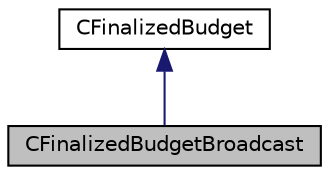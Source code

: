 digraph "CFinalizedBudgetBroadcast"
{
 // LATEX_PDF_SIZE
  edge [fontname="Helvetica",fontsize="10",labelfontname="Helvetica",labelfontsize="10"];
  node [fontname="Helvetica",fontsize="10",shape=record];
  Node0 [label="CFinalizedBudgetBroadcast",height=0.2,width=0.4,color="black", fillcolor="grey75", style="filled", fontcolor="black",tooltip=" "];
  Node1 -> Node0 [dir="back",color="midnightblue",fontsize="10",style="solid",fontname="Helvetica"];
  Node1 [label="CFinalizedBudget",height=0.2,width=0.4,color="black", fillcolor="white", style="filled",URL="$class_c_finalized_budget.html",tooltip=" "];
}

